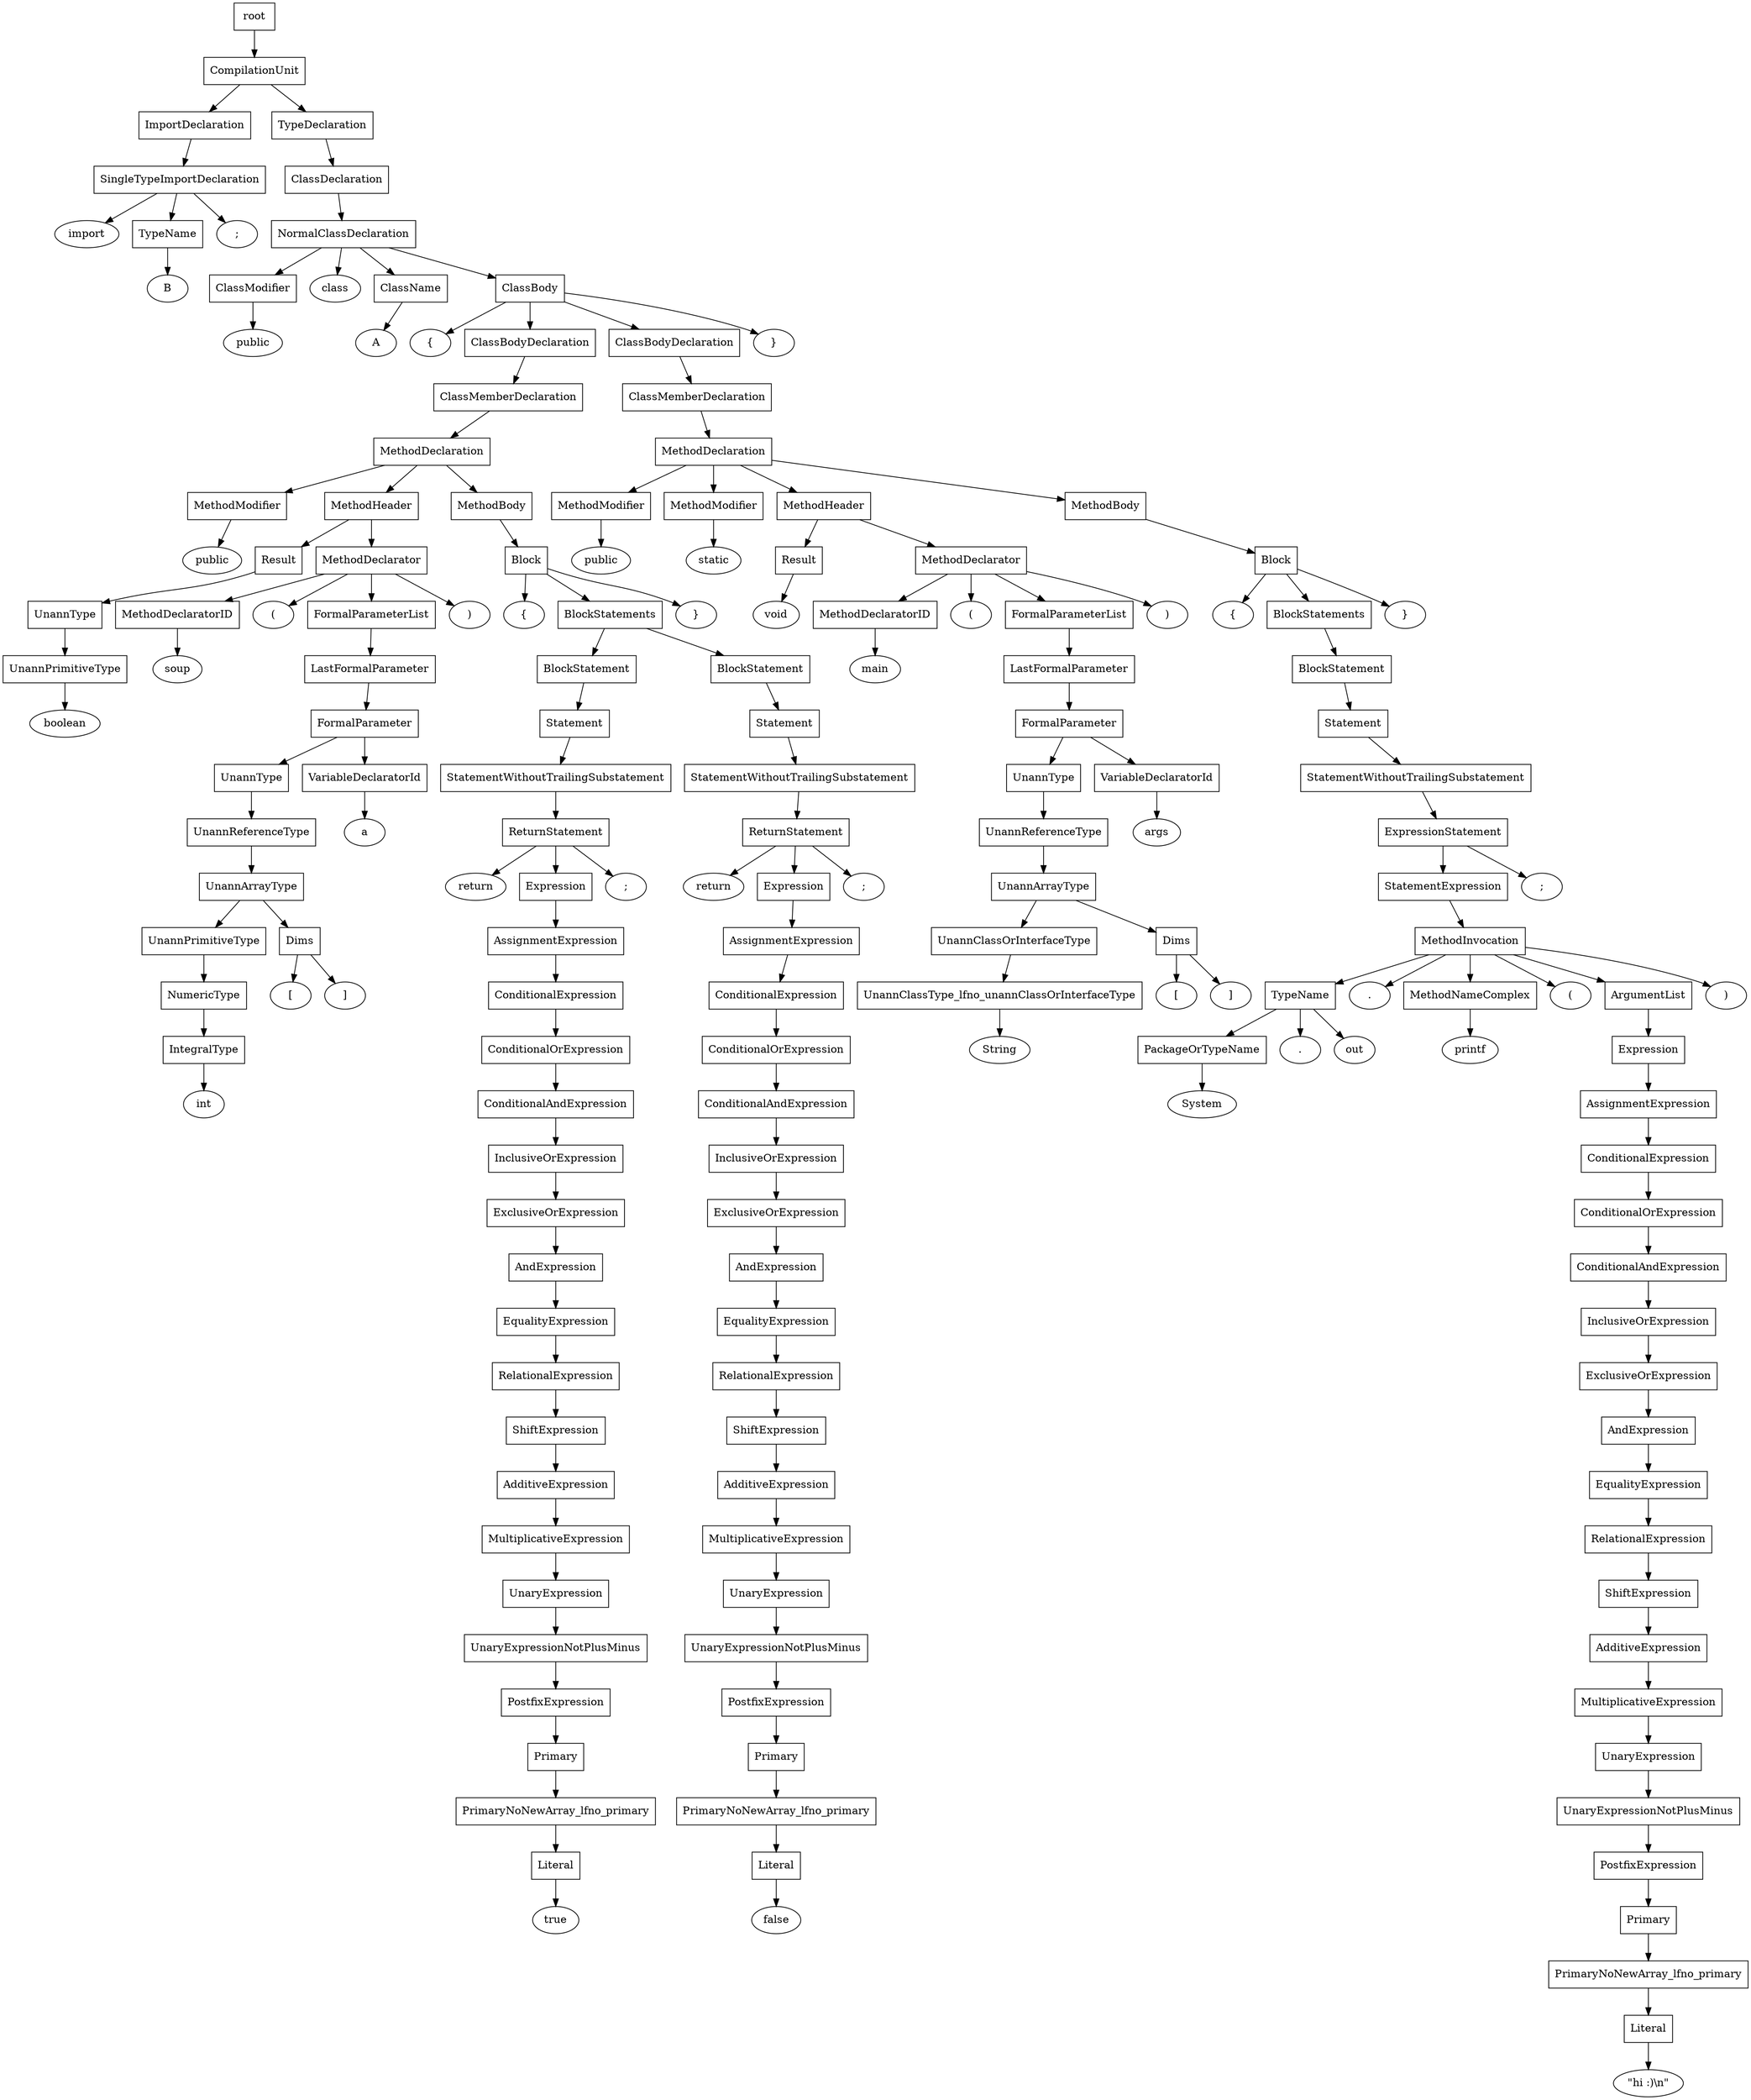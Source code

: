 digraph G {
	splines="TRUE";
	n_0 [label="root", shape="rectangle"]
	n_0 -> n_1
	n_1 [label="CompilationUnit", shape="rectangle"]
	n_1 -> n_2
	n_2 [label="ImportDeclaration", shape="rectangle"]
	n_2 -> n_4
	n_4 [label="SingleTypeImportDeclaration", shape="rectangle"]
	n_4 -> n_6
	n_6 [label="import", shape="ellipse"]
	n_4 -> n_7
	n_7 [label="TypeName", shape="rectangle"]
	n_7 -> n_10
	n_10 [label="B", shape="ellipse"]
	n_4 -> n_8
	n_8 [label=";", shape="ellipse"]
	n_1 -> n_3
	n_3 [label="TypeDeclaration", shape="rectangle"]
	n_3 -> n_5
	n_5 [label="ClassDeclaration", shape="rectangle"]
	n_5 -> n_9
	n_9 [label="NormalClassDeclaration", shape="rectangle"]
	n_9 -> n_11
	n_11 [label="ClassModifier", shape="rectangle"]
	n_11 -> n_15
	n_15 [label="public", shape="ellipse"]
	n_9 -> n_12
	n_12 [label="class", shape="ellipse"]
	n_9 -> n_13
	n_13 [label="ClassName", shape="rectangle"]
	n_13 -> n_16
	n_16 [label="A", shape="ellipse"]
	n_9 -> n_14
	n_14 [label="ClassBody", shape="rectangle"]
	n_14 -> n_17
	n_17 [label="{", shape="ellipse"]
	n_14 -> n_18
	n_18 [label="ClassBodyDeclaration", shape="rectangle"]
	n_18 -> n_21
	n_21 [label="ClassMemberDeclaration", shape="rectangle"]
	n_21 -> n_23
	n_23 [label="MethodDeclaration", shape="rectangle"]
	n_23 -> n_25
	n_25 [label="MethodModifier", shape="rectangle"]
	n_25 -> n_32
	n_32 [label="public", shape="ellipse"]
	n_23 -> n_26
	n_26 [label="MethodHeader", shape="rectangle"]
	n_26 -> n_33
	n_33 [label="Result", shape="rectangle"]
	n_33 -> n_41
	n_41 [label="UnannType", shape="rectangle"]
	n_41 -> n_57
	n_57 [label="UnannPrimitiveType", shape="rectangle"]
	n_57 -> n_65
	n_65 [label="boolean", shape="ellipse"]
	n_26 -> n_34
	n_34 [label="MethodDeclarator", shape="rectangle"]
	n_34 -> n_42
	n_42 [label="MethodDeclaratorID", shape="rectangle"]
	n_42 -> n_58
	n_58 [label="soup", shape="ellipse"]
	n_34 -> n_43
	n_43 [label="(", shape="ellipse"]
	n_34 -> n_44
	n_44 [label="FormalParameterList", shape="rectangle"]
	n_44 -> n_59
	n_59 [label="LastFormalParameter", shape="rectangle"]
	n_59 -> n_66
	n_66 [label="FormalParameter", shape="rectangle"]
	n_66 -> n_71
	n_71 [label="UnannType", shape="rectangle"]
	n_71 -> n_78
	n_78 [label="UnannReferenceType", shape="rectangle"]
	n_78 -> n_85
	n_85 [label="UnannArrayType", shape="rectangle"]
	n_85 -> n_95
	n_95 [label="UnannPrimitiveType", shape="rectangle"]
	n_95 -> n_102
	n_102 [label="NumericType", shape="rectangle"]
	n_102 -> n_116
	n_116 [label="IntegralType", shape="rectangle"]
	n_116 -> n_125
	n_125 [label="int", shape="ellipse"]
	n_85 -> n_96
	n_96 [label="Dims", shape="rectangle"]
	n_96 -> n_103
	n_103 [label="[", shape="ellipse"]
	n_96 -> n_104
	n_104 [label="]", shape="ellipse"]
	n_66 -> n_72
	n_72 [label="VariableDeclaratorId", shape="rectangle"]
	n_72 -> n_79
	n_79 [label="a", shape="ellipse"]
	n_34 -> n_45
	n_45 [label=")", shape="ellipse"]
	n_23 -> n_27
	n_27 [label="MethodBody", shape="rectangle"]
	n_27 -> n_35
	n_35 [label="Block", shape="rectangle"]
	n_35 -> n_46
	n_46 [label="{", shape="ellipse"]
	n_35 -> n_47
	n_47 [label="BlockStatements", shape="rectangle"]
	n_47 -> n_60
	n_60 [label="BlockStatement", shape="rectangle"]
	n_60 -> n_67
	n_67 [label="Statement", shape="rectangle"]
	n_67 -> n_73
	n_73 [label="StatementWithoutTrailingSubstatement", shape="rectangle"]
	n_73 -> n_80
	n_80 [label="ReturnStatement", shape="rectangle"]
	n_80 -> n_86
	n_86 [label="return", shape="ellipse"]
	n_80 -> n_87
	n_87 [label="Expression", shape="rectangle"]
	n_87 -> n_97
	n_97 [label="AssignmentExpression", shape="rectangle"]
	n_97 -> n_105
	n_105 [label="ConditionalExpression", shape="rectangle"]
	n_105 -> n_117
	n_117 [label="ConditionalOrExpression", shape="rectangle"]
	n_117 -> n_126
	n_126 [label="ConditionalAndExpression", shape="rectangle"]
	n_126 -> n_130
	n_130 [label="InclusiveOrExpression", shape="rectangle"]
	n_130 -> n_133
	n_133 [label="ExclusiveOrExpression", shape="rectangle"]
	n_133 -> n_136
	n_136 [label="AndExpression", shape="rectangle"]
	n_136 -> n_139
	n_139 [label="EqualityExpression", shape="rectangle"]
	n_139 -> n_142
	n_142 [label="RelationalExpression", shape="rectangle"]
	n_142 -> n_145
	n_145 [label="ShiftExpression", shape="rectangle"]
	n_145 -> n_148
	n_148 [label="AdditiveExpression", shape="rectangle"]
	n_148 -> n_151
	n_151 [label="MultiplicativeExpression", shape="rectangle"]
	n_151 -> n_154
	n_154 [label="UnaryExpression", shape="rectangle"]
	n_154 -> n_157
	n_157 [label="UnaryExpressionNotPlusMinus", shape="rectangle"]
	n_157 -> n_160
	n_160 [label="PostfixExpression", shape="rectangle"]
	n_160 -> n_163
	n_163 [label="Primary", shape="rectangle"]
	n_163 -> n_166
	n_166 [label="PrimaryNoNewArray_lfno_primary", shape="rectangle"]
	n_166 -> n_169
	n_169 [label="Literal", shape="rectangle"]
	n_169 -> n_172
	n_172 [label="true", shape="ellipse"]
	n_80 -> n_88
	n_88 [label=";", shape="ellipse"]
	n_47 -> n_61
	n_61 [label="BlockStatement", shape="rectangle"]
	n_61 -> n_68
	n_68 [label="Statement", shape="rectangle"]
	n_68 -> n_74
	n_74 [label="StatementWithoutTrailingSubstatement", shape="rectangle"]
	n_74 -> n_81
	n_81 [label="ReturnStatement", shape="rectangle"]
	n_81 -> n_89
	n_89 [label="return", shape="ellipse"]
	n_81 -> n_90
	n_90 [label="Expression", shape="rectangle"]
	n_90 -> n_98
	n_98 [label="AssignmentExpression", shape="rectangle"]
	n_98 -> n_106
	n_106 [label="ConditionalExpression", shape="rectangle"]
	n_106 -> n_118
	n_118 [label="ConditionalOrExpression", shape="rectangle"]
	n_118 -> n_127
	n_127 [label="ConditionalAndExpression", shape="rectangle"]
	n_127 -> n_131
	n_131 [label="InclusiveOrExpression", shape="rectangle"]
	n_131 -> n_134
	n_134 [label="ExclusiveOrExpression", shape="rectangle"]
	n_134 -> n_137
	n_137 [label="AndExpression", shape="rectangle"]
	n_137 -> n_140
	n_140 [label="EqualityExpression", shape="rectangle"]
	n_140 -> n_143
	n_143 [label="RelationalExpression", shape="rectangle"]
	n_143 -> n_146
	n_146 [label="ShiftExpression", shape="rectangle"]
	n_146 -> n_149
	n_149 [label="AdditiveExpression", shape="rectangle"]
	n_149 -> n_152
	n_152 [label="MultiplicativeExpression", shape="rectangle"]
	n_152 -> n_155
	n_155 [label="UnaryExpression", shape="rectangle"]
	n_155 -> n_158
	n_158 [label="UnaryExpressionNotPlusMinus", shape="rectangle"]
	n_158 -> n_161
	n_161 [label="PostfixExpression", shape="rectangle"]
	n_161 -> n_164
	n_164 [label="Primary", shape="rectangle"]
	n_164 -> n_167
	n_167 [label="PrimaryNoNewArray_lfno_primary", shape="rectangle"]
	n_167 -> n_170
	n_170 [label="Literal", shape="rectangle"]
	n_170 -> n_173
	n_173 [label="false", shape="ellipse"]
	n_81 -> n_91
	n_91 [label=";", shape="ellipse"]
	n_35 -> n_48
	n_48 [label="}", shape="ellipse"]
	n_14 -> n_19
	n_19 [label="ClassBodyDeclaration", shape="rectangle"]
	n_19 -> n_22
	n_22 [label="ClassMemberDeclaration", shape="rectangle"]
	n_22 -> n_24
	n_24 [label="MethodDeclaration", shape="rectangle"]
	n_24 -> n_28
	n_28 [label="MethodModifier", shape="rectangle"]
	n_28 -> n_36
	n_36 [label="public", shape="ellipse"]
	n_24 -> n_29
	n_29 [label="MethodModifier", shape="rectangle"]
	n_29 -> n_37
	n_37 [label="static", shape="ellipse"]
	n_24 -> n_30
	n_30 [label="MethodHeader", shape="rectangle"]
	n_30 -> n_38
	n_38 [label="Result", shape="rectangle"]
	n_38 -> n_49
	n_49 [label="void", shape="ellipse"]
	n_30 -> n_39
	n_39 [label="MethodDeclarator", shape="rectangle"]
	n_39 -> n_50
	n_50 [label="MethodDeclaratorID", shape="rectangle"]
	n_50 -> n_62
	n_62 [label="main", shape="ellipse"]
	n_39 -> n_51
	n_51 [label="(", shape="ellipse"]
	n_39 -> n_52
	n_52 [label="FormalParameterList", shape="rectangle"]
	n_52 -> n_63
	n_63 [label="LastFormalParameter", shape="rectangle"]
	n_63 -> n_69
	n_69 [label="FormalParameter", shape="rectangle"]
	n_69 -> n_75
	n_75 [label="UnannType", shape="rectangle"]
	n_75 -> n_82
	n_82 [label="UnannReferenceType", shape="rectangle"]
	n_82 -> n_92
	n_92 [label="UnannArrayType", shape="rectangle"]
	n_92 -> n_99
	n_99 [label="UnannClassOrInterfaceType", shape="rectangle"]
	n_99 -> n_107
	n_107 [label="UnannClassType_lfno_unannClassOrInterfaceType", shape="rectangle"]
	n_107 -> n_119
	n_119 [label="String", shape="ellipse"]
	n_92 -> n_100
	n_100 [label="Dims", shape="rectangle"]
	n_100 -> n_108
	n_108 [label="[", shape="ellipse"]
	n_100 -> n_109
	n_109 [label="]", shape="ellipse"]
	n_69 -> n_76
	n_76 [label="VariableDeclaratorId", shape="rectangle"]
	n_76 -> n_83
	n_83 [label="args", shape="ellipse"]
	n_39 -> n_53
	n_53 [label=")", shape="ellipse"]
	n_24 -> n_31
	n_31 [label="MethodBody", shape="rectangle"]
	n_31 -> n_40
	n_40 [label="Block", shape="rectangle"]
	n_40 -> n_54
	n_54 [label="{", shape="ellipse"]
	n_40 -> n_55
	n_55 [label="BlockStatements", shape="rectangle"]
	n_55 -> n_64
	n_64 [label="BlockStatement", shape="rectangle"]
	n_64 -> n_70
	n_70 [label="Statement", shape="rectangle"]
	n_70 -> n_77
	n_77 [label="StatementWithoutTrailingSubstatement", shape="rectangle"]
	n_77 -> n_84
	n_84 [label="ExpressionStatement", shape="rectangle"]
	n_84 -> n_93
	n_93 [label="StatementExpression", shape="rectangle"]
	n_93 -> n_101
	n_101 [label="MethodInvocation", shape="rectangle"]
	n_101 -> n_110
	n_110 [label="TypeName", shape="rectangle"]
	n_110 -> n_120
	n_120 [label="PackageOrTypeName", shape="rectangle"]
	n_120 -> n_128
	n_128 [label="System", shape="ellipse"]
	n_110 -> n_121
	n_121 [label=".", shape="ellipse"]
	n_110 -> n_122
	n_122 [label="out", shape="ellipse"]
	n_101 -> n_111
	n_111 [label=".", shape="ellipse"]
	n_101 -> n_112
	n_112 [label="MethodNameComplex", shape="rectangle"]
	n_112 -> n_123
	n_123 [label="printf", shape="ellipse"]
	n_101 -> n_113
	n_113 [label="(", shape="ellipse"]
	n_101 -> n_114
	n_114 [label="ArgumentList", shape="rectangle"]
	n_114 -> n_124
	n_124 [label="Expression", shape="rectangle"]
	n_124 -> n_129
	n_129 [label="AssignmentExpression", shape="rectangle"]
	n_129 -> n_132
	n_132 [label="ConditionalExpression", shape="rectangle"]
	n_132 -> n_135
	n_135 [label="ConditionalOrExpression", shape="rectangle"]
	n_135 -> n_138
	n_138 [label="ConditionalAndExpression", shape="rectangle"]
	n_138 -> n_141
	n_141 [label="InclusiveOrExpression", shape="rectangle"]
	n_141 -> n_144
	n_144 [label="ExclusiveOrExpression", shape="rectangle"]
	n_144 -> n_147
	n_147 [label="AndExpression", shape="rectangle"]
	n_147 -> n_150
	n_150 [label="EqualityExpression", shape="rectangle"]
	n_150 -> n_153
	n_153 [label="RelationalExpression", shape="rectangle"]
	n_153 -> n_156
	n_156 [label="ShiftExpression", shape="rectangle"]
	n_156 -> n_159
	n_159 [label="AdditiveExpression", shape="rectangle"]
	n_159 -> n_162
	n_162 [label="MultiplicativeExpression", shape="rectangle"]
	n_162 -> n_165
	n_165 [label="UnaryExpression", shape="rectangle"]
	n_165 -> n_168
	n_168 [label="UnaryExpressionNotPlusMinus", shape="rectangle"]
	n_168 -> n_171
	n_171 [label="PostfixExpression", shape="rectangle"]
	n_171 -> n_174
	n_174 [label="Primary", shape="rectangle"]
	n_174 -> n_175
	n_175 [label="PrimaryNoNewArray_lfno_primary", shape="rectangle"]
	n_175 -> n_176
	n_176 [label="Literal", shape="rectangle"]
	n_176 -> n_177
	n_177 [label="\"hi :)\\n\"", shape="ellipse"]
	n_101 -> n_115
	n_115 [label=")", shape="ellipse"]
	n_84 -> n_94
	n_94 [label=";", shape="ellipse"]
	n_40 -> n_56
	n_56 [label="}", shape="ellipse"]
	n_14 -> n_20
	n_20 [label="}", shape="ellipse"]
}
